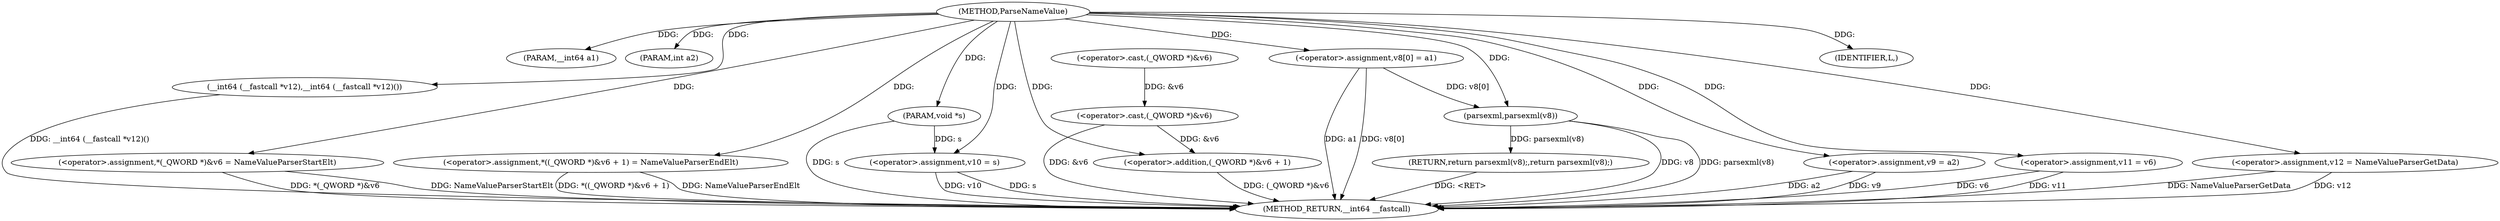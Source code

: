digraph ParseNameValue {  
"1000108" [label = "(METHOD,ParseNameValue)" ]
"1000157" [label = "(METHOD_RETURN,__int64 __fastcall)" ]
"1000109" [label = "(PARAM,__int64 a1)" ]
"1000110" [label = "(PARAM,int a2)" ]
"1000111" [label = "(PARAM,void *s)" ]
"1000118" [label = "(__int64 (__fastcall *v12),__int64 (__fastcall *v12)())" ]
"1000120" [label = "(<operator>.assignment,*(_QWORD *)&v6 = NameValueParserStartElt)" ]
"1000122" [label = "(<operator>.cast,(_QWORD *)&v6)" ]
"1000127" [label = "(<operator>.assignment,*((_QWORD *)&v6 + 1) = NameValueParserEndElt)" ]
"1000129" [label = "(<operator>.addition,(_QWORD *)&v6 + 1)" ]
"1000130" [label = "(<operator>.cast,(_QWORD *)&v6)" ]
"1000136" [label = "(<operator>.assignment,v8[0] = a1)" ]
"1000141" [label = "(<operator>.assignment,v9 = a2)" ]
"1000144" [label = "(<operator>.assignment,v10 = s)" ]
"1000147" [label = "(<operator>.assignment,v11 = v6)" ]
"1000150" [label = "(<operator>.assignment,v12 = NameValueParserGetData)" ]
"1000153" [label = "(IDENTIFIER,L,)" ]
"1000154" [label = "(RETURN,return parsexml(v8);,return parsexml(v8);)" ]
"1000155" [label = "(parsexml,parsexml(v8))" ]
  "1000127" -> "1000157"  [ label = "DDG: *((_QWORD *)&v6 + 1)"] 
  "1000155" -> "1000157"  [ label = "DDG: v8"] 
  "1000111" -> "1000157"  [ label = "DDG: s"] 
  "1000144" -> "1000157"  [ label = "DDG: s"] 
  "1000141" -> "1000157"  [ label = "DDG: a2"] 
  "1000118" -> "1000157"  [ label = "DDG: __int64 (__fastcall *v12)()"] 
  "1000141" -> "1000157"  [ label = "DDG: v9"] 
  "1000150" -> "1000157"  [ label = "DDG: NameValueParserGetData"] 
  "1000120" -> "1000157"  [ label = "DDG: *(_QWORD *)&v6"] 
  "1000136" -> "1000157"  [ label = "DDG: v8[0]"] 
  "1000129" -> "1000157"  [ label = "DDG: (_QWORD *)&v6"] 
  "1000147" -> "1000157"  [ label = "DDG: v6"] 
  "1000147" -> "1000157"  [ label = "DDG: v11"] 
  "1000155" -> "1000157"  [ label = "DDG: parsexml(v8)"] 
  "1000127" -> "1000157"  [ label = "DDG: NameValueParserEndElt"] 
  "1000120" -> "1000157"  [ label = "DDG: NameValueParserStartElt"] 
  "1000136" -> "1000157"  [ label = "DDG: a1"] 
  "1000144" -> "1000157"  [ label = "DDG: v10"] 
  "1000150" -> "1000157"  [ label = "DDG: v12"] 
  "1000130" -> "1000157"  [ label = "DDG: &v6"] 
  "1000154" -> "1000157"  [ label = "DDG: <RET>"] 
  "1000108" -> "1000109"  [ label = "DDG: "] 
  "1000108" -> "1000110"  [ label = "DDG: "] 
  "1000108" -> "1000111"  [ label = "DDG: "] 
  "1000108" -> "1000118"  [ label = "DDG: "] 
  "1000108" -> "1000120"  [ label = "DDG: "] 
  "1000108" -> "1000127"  [ label = "DDG: "] 
  "1000130" -> "1000129"  [ label = "DDG: &v6"] 
  "1000122" -> "1000130"  [ label = "DDG: &v6"] 
  "1000108" -> "1000129"  [ label = "DDG: "] 
  "1000108" -> "1000136"  [ label = "DDG: "] 
  "1000108" -> "1000141"  [ label = "DDG: "] 
  "1000111" -> "1000144"  [ label = "DDG: s"] 
  "1000108" -> "1000144"  [ label = "DDG: "] 
  "1000108" -> "1000147"  [ label = "DDG: "] 
  "1000108" -> "1000150"  [ label = "DDG: "] 
  "1000108" -> "1000153"  [ label = "DDG: "] 
  "1000155" -> "1000154"  [ label = "DDG: parsexml(v8)"] 
  "1000136" -> "1000155"  [ label = "DDG: v8[0]"] 
  "1000108" -> "1000155"  [ label = "DDG: "] 
}
